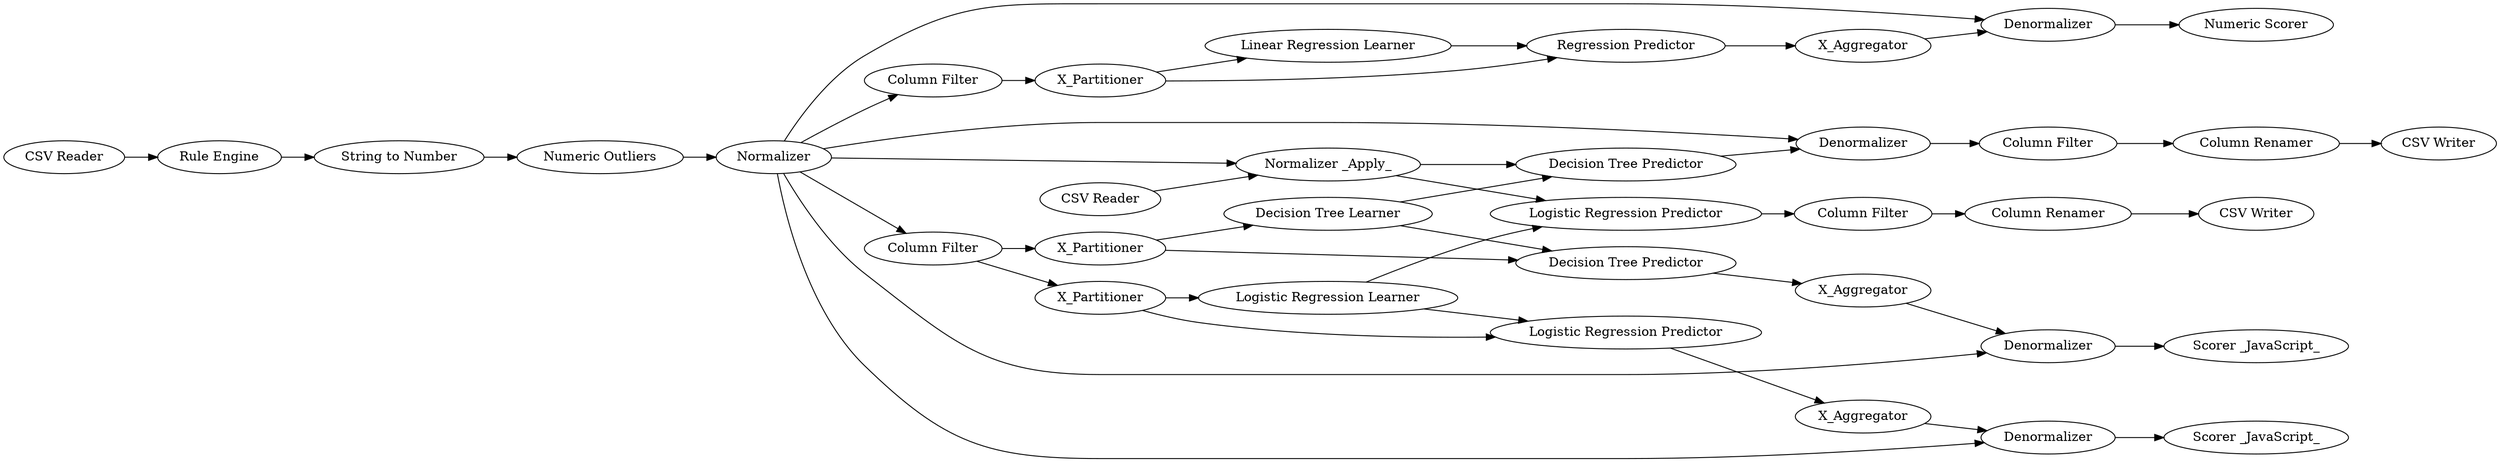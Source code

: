 digraph {
	23 -> 12
	23 -> 40
	35 -> 7
	41 -> 43
	34 -> 37
	29 -> 35
	10 -> 3
	36 -> 32
	39 -> 40
	24 -> 38
	3 -> 48
	23 -> 37
	40 -> 41
	33 -> 8
	23 -> 35
	48 -> 23
	23 -> 38
	6 -> 29
	23 -> 14
	26 -> 31
	38 -> 44
	25 -> 26
	44 -> 45
	46 -> 47
	30 -> 25
	9 -> 8
	2 -> 10
	28 -> 5
	31 -> 36
	45 -> 46
	14 -> 30
	8 -> 34
	28 -> 6
	38 -> 39
	25 -> 39
	14 -> 33
	33 -> 9
	37 -> 27
	43 -> 42
	30 -> 26
	9 -> 44
	23 -> 36
	5 -> 6
	12 -> 28
	27 [label="Scorer _JavaScript_"]
	7 [label="Numeric Scorer"]
	9 [label="Logistic Regression Learner"]
	45 [label="Column Filter"]
	26 [label="Decision Tree Predictor"]
	8 [label="Logistic Regression Predictor"]
	32 [label="Scorer _JavaScript_"]
	3 [label="String to Number"]
	24 [label="CSV Reader"]
	41 [label="Column Filter"]
	31 [label=X_Aggregator]
	6 [label="Regression Predictor"]
	25 [label="Decision Tree Learner"]
	12 [label="Column Filter"]
	10 [label="Rule Engine"]
	48 [label="Numeric Outliers"]
	42 [label="CSV Writer"]
	28 [label=X_Partitioner]
	23 [label=Normalizer]
	47 [label="CSV Writer"]
	14 [label="Column Filter"]
	38 [label="Normalizer _Apply_"]
	5 [label="Linear Regression Learner"]
	43 [label="Column Renamer"]
	35 [label=Denormalizer]
	44 [label="Logistic Regression Predictor"]
	34 [label=X_Aggregator]
	29 [label=X_Aggregator]
	36 [label=Denormalizer]
	46 [label="Column Renamer"]
	40 [label=Denormalizer]
	39 [label="Decision Tree Predictor"]
	33 [label=X_Partitioner]
	30 [label=X_Partitioner]
	2 [label="CSV Reader"]
	37 [label=Denormalizer]
	rankdir=LR
}
